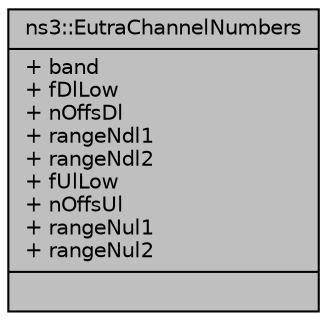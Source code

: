 digraph "ns3::EutraChannelNumbers"
{
  edge [fontname="Helvetica",fontsize="10",labelfontname="Helvetica",labelfontsize="10"];
  node [fontname="Helvetica",fontsize="10",shape=record];
  Node1 [label="{ns3::EutraChannelNumbers\n|+ band\l+ fDlLow\l+ nOffsDl\l+ rangeNdl1\l+ rangeNdl2\l+ fUlLow\l+ nOffsUl\l+ rangeNul1\l+ rangeNul2\l|}",height=0.2,width=0.4,color="black", fillcolor="grey75", style="filled", fontcolor="black"];
}
